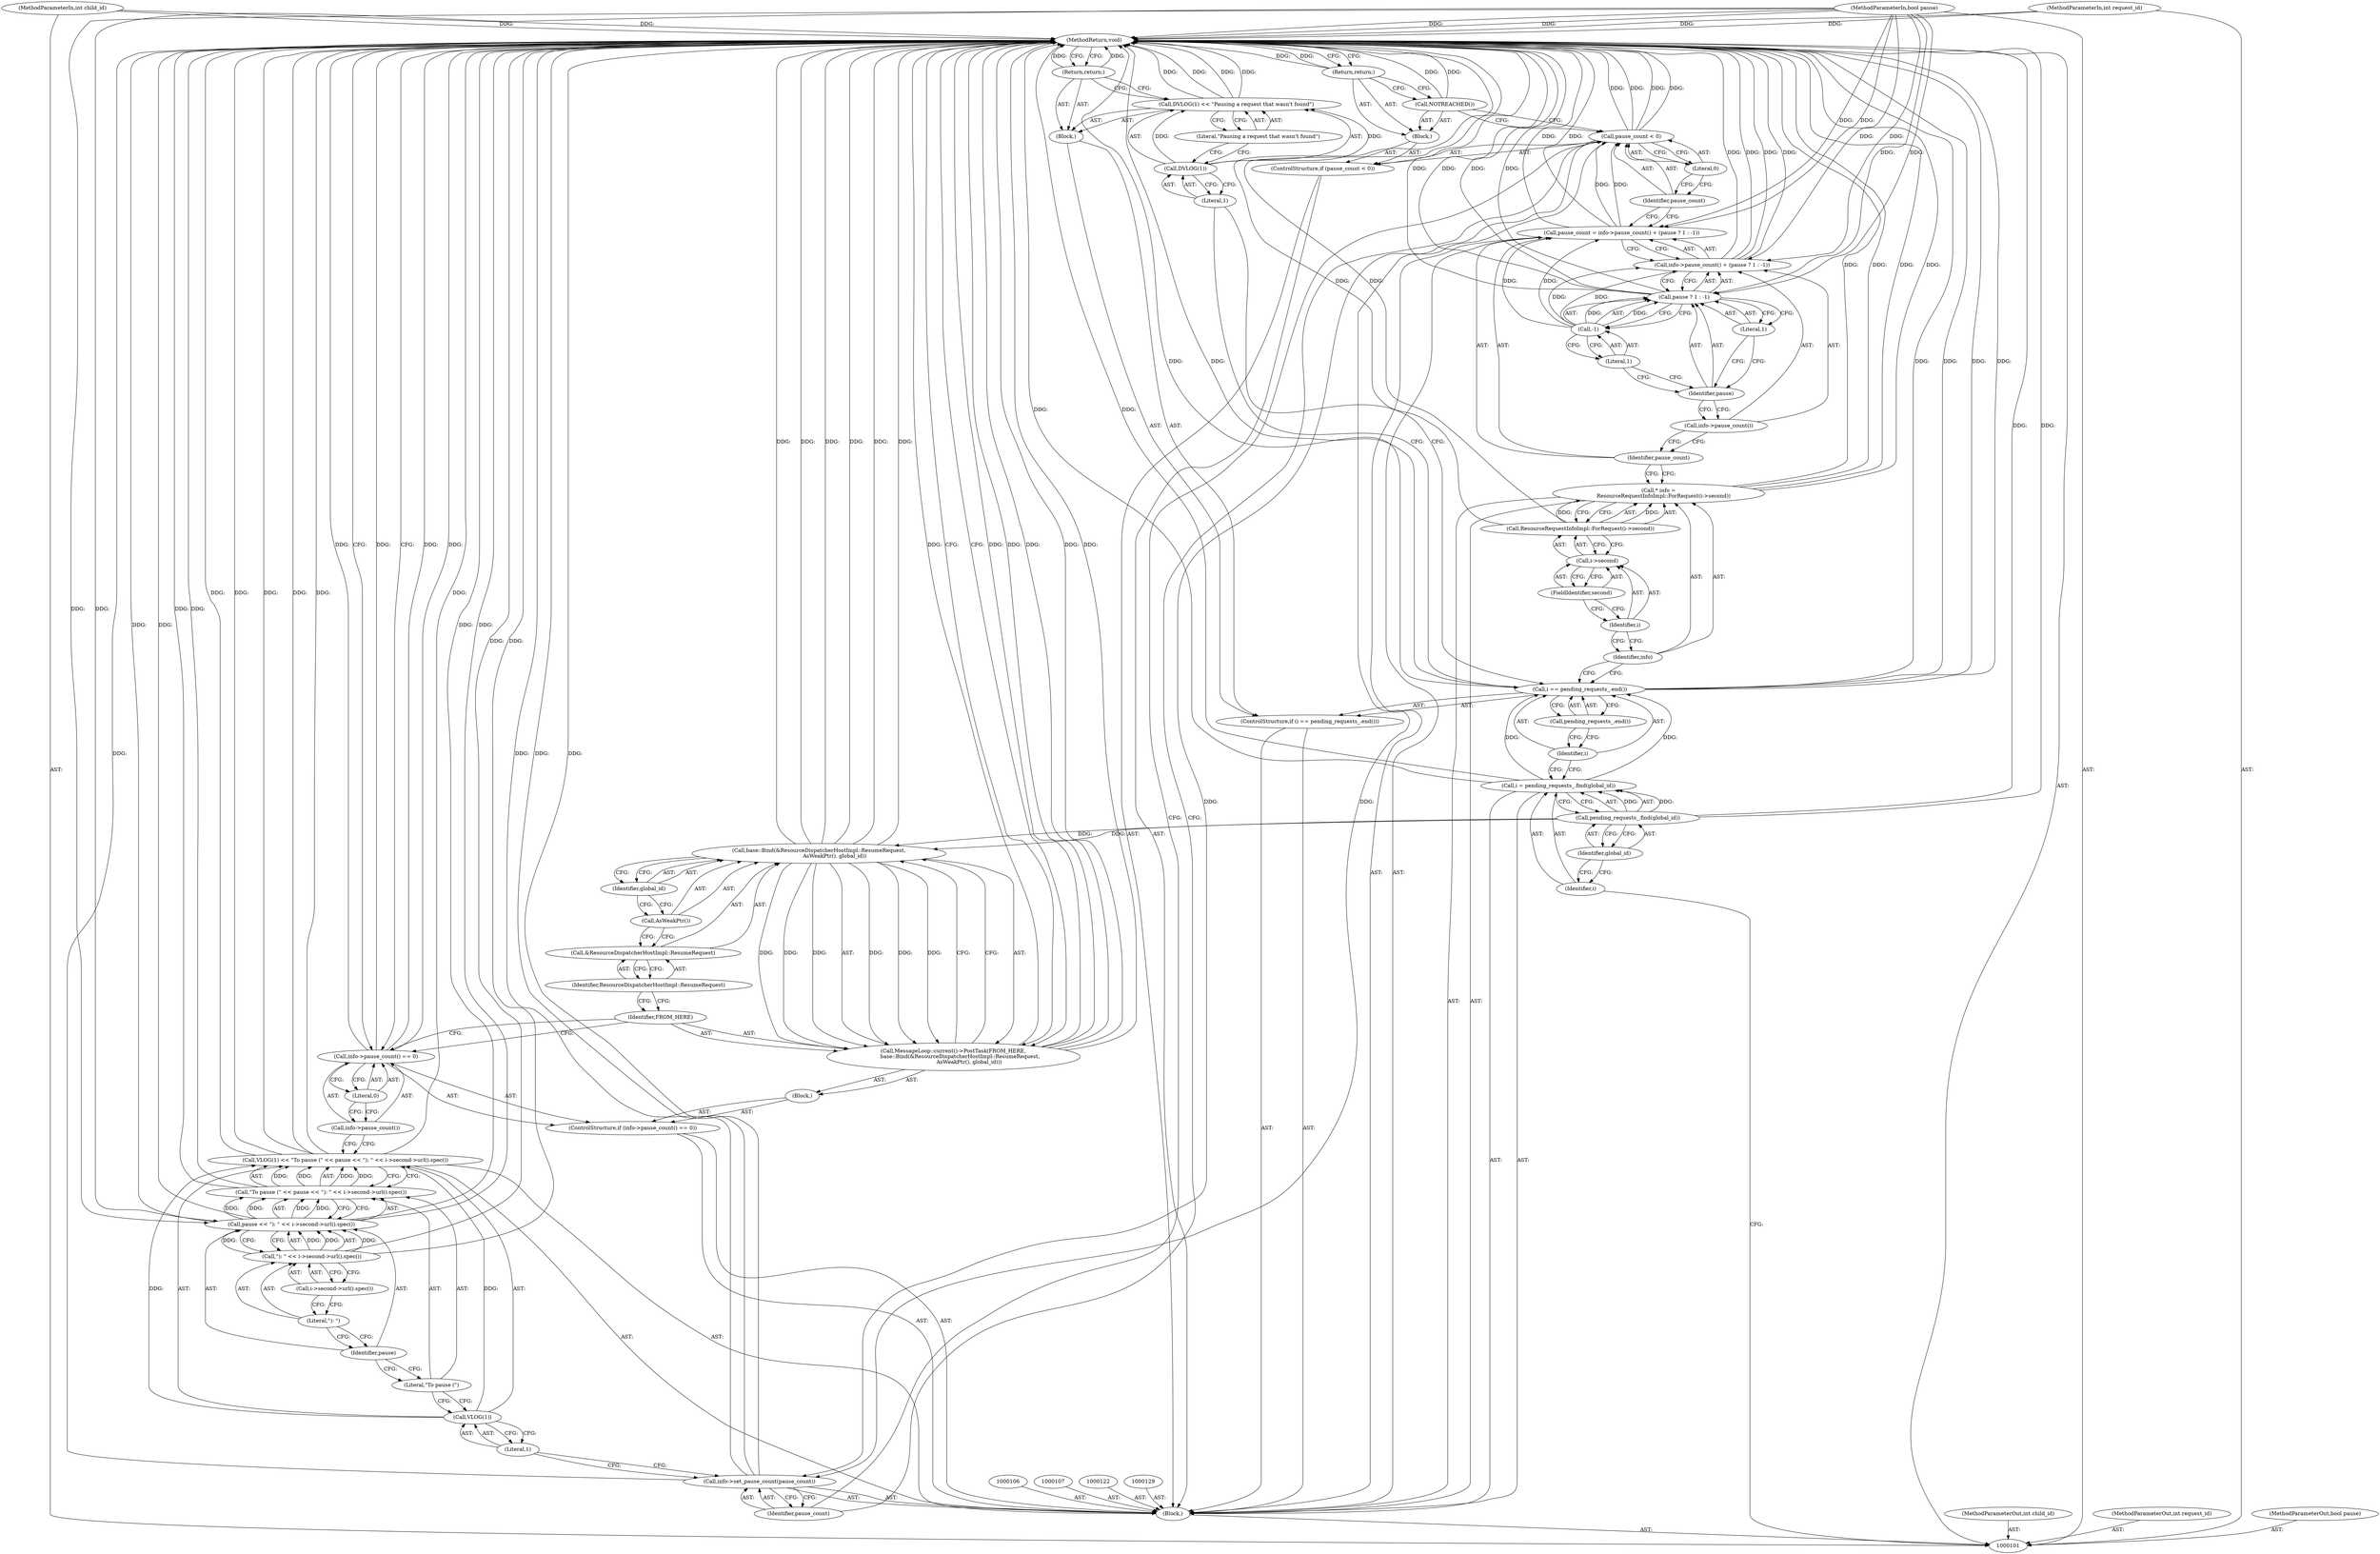 digraph "0_Chrome_5385c44d9634d00b1cec2abf0fe7290d4205c7b0_1" {
"1000170" [label="(MethodReturn,void)"];
"1000102" [label="(MethodParameterIn,int child_id)"];
"1000270" [label="(MethodParameterOut,int child_id)"];
"1000123" [label="(Call,* info =\n      ResourceRequestInfoImpl::ForRequest(i->second))"];
"1000124" [label="(Identifier,info)"];
"1000126" [label="(Call,i->second)"];
"1000127" [label="(Identifier,i)"];
"1000128" [label="(FieldIdentifier,second)"];
"1000125" [label="(Call,ResourceRequestInfoImpl::ForRequest(i->second))"];
"1000132" [label="(Call,info->pause_count() + (pause ? 1 : -1))"];
"1000133" [label="(Call,info->pause_count())"];
"1000134" [label="(Call,pause ? 1 : -1)"];
"1000135" [label="(Identifier,pause)"];
"1000136" [label="(Literal,1)"];
"1000137" [label="(Call,-1)"];
"1000138" [label="(Literal,1)"];
"1000130" [label="(Call,pause_count = info->pause_count() + (pause ? 1 : -1))"];
"1000131" [label="(Identifier,pause_count)"];
"1000139" [label="(ControlStructure,if (pause_count < 0))"];
"1000142" [label="(Literal,0)"];
"1000143" [label="(Block,)"];
"1000140" [label="(Call,pause_count < 0)"];
"1000141" [label="(Identifier,pause_count)"];
"1000144" [label="(Call,NOTREACHED())"];
"1000145" [label="(Return,return;)"];
"1000146" [label="(Call,info->set_pause_count(pause_count))"];
"1000147" [label="(Identifier,pause_count)"];
"1000103" [label="(MethodParameterIn,int request_id)"];
"1000271" [label="(MethodParameterOut,int request_id)"];
"1000151" [label="(Call,\"To pause (\" << pause << \"): \" << i->second->url().spec())"];
"1000152" [label="(Literal,\"To pause (\")"];
"1000148" [label="(Call,VLOG(1) << \"To pause (\" << pause << \"): \" << i->second->url().spec())"];
"1000149" [label="(Call,VLOG(1))"];
"1000153" [label="(Call,pause << \"): \" << i->second->url().spec())"];
"1000154" [label="(Identifier,pause)"];
"1000155" [label="(Call,\"): \" << i->second->url().spec())"];
"1000156" [label="(Literal,\"): \")"];
"1000157" [label="(Call,i->second->url().spec())"];
"1000150" [label="(Literal,1)"];
"1000158" [label="(ControlStructure,if (info->pause_count() == 0))"];
"1000161" [label="(Literal,0)"];
"1000162" [label="(Block,)"];
"1000159" [label="(Call,info->pause_count() == 0)"];
"1000160" [label="(Call,info->pause_count())"];
"1000164" [label="(Identifier,FROM_HERE)"];
"1000163" [label="(Call,MessageLoop::current()->PostTask(FROM_HERE,\n        base::Bind(&ResourceDispatcherHostImpl::ResumeRequest,\n                   AsWeakPtr(), global_id)))"];
"1000166" [label="(Call,&ResourceDispatcherHostImpl::ResumeRequest)"];
"1000167" [label="(Identifier,ResourceDispatcherHostImpl::ResumeRequest)"];
"1000165" [label="(Call,base::Bind(&ResourceDispatcherHostImpl::ResumeRequest,\n                   AsWeakPtr(), global_id))"];
"1000168" [label="(Call,AsWeakPtr())"];
"1000169" [label="(Identifier,global_id)"];
"1000104" [label="(MethodParameterIn,bool pause)"];
"1000272" [label="(MethodParameterOut,bool pause)"];
"1000105" [label="(Block,)"];
"1000108" [label="(Call,i = pending_requests_.find(global_id))"];
"1000109" [label="(Identifier,i)"];
"1000110" [label="(Call,pending_requests_.find(global_id))"];
"1000111" [label="(Identifier,global_id)"];
"1000115" [label="(Call,pending_requests_.end())"];
"1000112" [label="(ControlStructure,if (i == pending_requests_.end()))"];
"1000116" [label="(Block,)"];
"1000113" [label="(Call,i == pending_requests_.end())"];
"1000114" [label="(Identifier,i)"];
"1000119" [label="(Literal,1)"];
"1000120" [label="(Literal,\"Pausing a request that wasn't found\")"];
"1000117" [label="(Call,DVLOG(1) << \"Pausing a request that wasn't found\")"];
"1000118" [label="(Call,DVLOG(1))"];
"1000121" [label="(Return,return;)"];
"1000170" -> "1000101"  [label="AST: "];
"1000170" -> "1000121"  [label="CFG: "];
"1000170" -> "1000145"  [label="CFG: "];
"1000170" -> "1000163"  [label="CFG: "];
"1000170" -> "1000159"  [label="CFG: "];
"1000145" -> "1000170"  [label="DDG: "];
"1000121" -> "1000170"  [label="DDG: "];
"1000123" -> "1000170"  [label="DDG: "];
"1000123" -> "1000170"  [label="DDG: "];
"1000148" -> "1000170"  [label="DDG: "];
"1000148" -> "1000170"  [label="DDG: "];
"1000148" -> "1000170"  [label="DDG: "];
"1000165" -> "1000170"  [label="DDG: "];
"1000165" -> "1000170"  [label="DDG: "];
"1000165" -> "1000170"  [label="DDG: "];
"1000155" -> "1000170"  [label="DDG: "];
"1000104" -> "1000170"  [label="DDG: "];
"1000113" -> "1000170"  [label="DDG: "];
"1000113" -> "1000170"  [label="DDG: "];
"1000113" -> "1000170"  [label="DDG: "];
"1000151" -> "1000170"  [label="DDG: "];
"1000117" -> "1000170"  [label="DDG: "];
"1000117" -> "1000170"  [label="DDG: "];
"1000153" -> "1000170"  [label="DDG: "];
"1000153" -> "1000170"  [label="DDG: "];
"1000134" -> "1000170"  [label="DDG: "];
"1000134" -> "1000170"  [label="DDG: "];
"1000159" -> "1000170"  [label="DDG: "];
"1000159" -> "1000170"  [label="DDG: "];
"1000163" -> "1000170"  [label="DDG: "];
"1000163" -> "1000170"  [label="DDG: "];
"1000163" -> "1000170"  [label="DDG: "];
"1000125" -> "1000170"  [label="DDG: "];
"1000130" -> "1000170"  [label="DDG: "];
"1000140" -> "1000170"  [label="DDG: "];
"1000140" -> "1000170"  [label="DDG: "];
"1000103" -> "1000170"  [label="DDG: "];
"1000144" -> "1000170"  [label="DDG: "];
"1000132" -> "1000170"  [label="DDG: "];
"1000132" -> "1000170"  [label="DDG: "];
"1000102" -> "1000170"  [label="DDG: "];
"1000108" -> "1000170"  [label="DDG: "];
"1000146" -> "1000170"  [label="DDG: "];
"1000146" -> "1000170"  [label="DDG: "];
"1000110" -> "1000170"  [label="DDG: "];
"1000102" -> "1000101"  [label="AST: "];
"1000102" -> "1000170"  [label="DDG: "];
"1000270" -> "1000101"  [label="AST: "];
"1000123" -> "1000105"  [label="AST: "];
"1000123" -> "1000125"  [label="CFG: "];
"1000124" -> "1000123"  [label="AST: "];
"1000125" -> "1000123"  [label="AST: "];
"1000131" -> "1000123"  [label="CFG: "];
"1000123" -> "1000170"  [label="DDG: "];
"1000123" -> "1000170"  [label="DDG: "];
"1000125" -> "1000123"  [label="DDG: "];
"1000124" -> "1000123"  [label="AST: "];
"1000124" -> "1000113"  [label="CFG: "];
"1000127" -> "1000124"  [label="CFG: "];
"1000126" -> "1000125"  [label="AST: "];
"1000126" -> "1000128"  [label="CFG: "];
"1000127" -> "1000126"  [label="AST: "];
"1000128" -> "1000126"  [label="AST: "];
"1000125" -> "1000126"  [label="CFG: "];
"1000127" -> "1000126"  [label="AST: "];
"1000127" -> "1000124"  [label="CFG: "];
"1000128" -> "1000127"  [label="CFG: "];
"1000128" -> "1000126"  [label="AST: "];
"1000128" -> "1000127"  [label="CFG: "];
"1000126" -> "1000128"  [label="CFG: "];
"1000125" -> "1000123"  [label="AST: "];
"1000125" -> "1000126"  [label="CFG: "];
"1000126" -> "1000125"  [label="AST: "];
"1000123" -> "1000125"  [label="CFG: "];
"1000125" -> "1000170"  [label="DDG: "];
"1000125" -> "1000123"  [label="DDG: "];
"1000132" -> "1000130"  [label="AST: "];
"1000132" -> "1000134"  [label="CFG: "];
"1000133" -> "1000132"  [label="AST: "];
"1000134" -> "1000132"  [label="AST: "];
"1000130" -> "1000132"  [label="CFG: "];
"1000132" -> "1000170"  [label="DDG: "];
"1000132" -> "1000170"  [label="DDG: "];
"1000104" -> "1000132"  [label="DDG: "];
"1000137" -> "1000132"  [label="DDG: "];
"1000133" -> "1000132"  [label="AST: "];
"1000133" -> "1000131"  [label="CFG: "];
"1000135" -> "1000133"  [label="CFG: "];
"1000134" -> "1000132"  [label="AST: "];
"1000134" -> "1000136"  [label="CFG: "];
"1000134" -> "1000137"  [label="CFG: "];
"1000135" -> "1000134"  [label="AST: "];
"1000136" -> "1000134"  [label="AST: "];
"1000137" -> "1000134"  [label="AST: "];
"1000132" -> "1000134"  [label="CFG: "];
"1000134" -> "1000170"  [label="DDG: "];
"1000134" -> "1000170"  [label="DDG: "];
"1000104" -> "1000134"  [label="DDG: "];
"1000137" -> "1000134"  [label="DDG: "];
"1000135" -> "1000134"  [label="AST: "];
"1000135" -> "1000133"  [label="CFG: "];
"1000136" -> "1000135"  [label="CFG: "];
"1000138" -> "1000135"  [label="CFG: "];
"1000136" -> "1000134"  [label="AST: "];
"1000136" -> "1000135"  [label="CFG: "];
"1000134" -> "1000136"  [label="CFG: "];
"1000137" -> "1000134"  [label="AST: "];
"1000137" -> "1000138"  [label="CFG: "];
"1000138" -> "1000137"  [label="AST: "];
"1000134" -> "1000137"  [label="CFG: "];
"1000137" -> "1000130"  [label="DDG: "];
"1000137" -> "1000132"  [label="DDG: "];
"1000137" -> "1000134"  [label="DDG: "];
"1000138" -> "1000137"  [label="AST: "];
"1000138" -> "1000135"  [label="CFG: "];
"1000137" -> "1000138"  [label="CFG: "];
"1000130" -> "1000105"  [label="AST: "];
"1000130" -> "1000132"  [label="CFG: "];
"1000131" -> "1000130"  [label="AST: "];
"1000132" -> "1000130"  [label="AST: "];
"1000141" -> "1000130"  [label="CFG: "];
"1000130" -> "1000170"  [label="DDG: "];
"1000104" -> "1000130"  [label="DDG: "];
"1000137" -> "1000130"  [label="DDG: "];
"1000130" -> "1000140"  [label="DDG: "];
"1000131" -> "1000130"  [label="AST: "];
"1000131" -> "1000123"  [label="CFG: "];
"1000133" -> "1000131"  [label="CFG: "];
"1000139" -> "1000105"  [label="AST: "];
"1000140" -> "1000139"  [label="AST: "];
"1000143" -> "1000139"  [label="AST: "];
"1000142" -> "1000140"  [label="AST: "];
"1000142" -> "1000141"  [label="CFG: "];
"1000140" -> "1000142"  [label="CFG: "];
"1000143" -> "1000139"  [label="AST: "];
"1000144" -> "1000143"  [label="AST: "];
"1000145" -> "1000143"  [label="AST: "];
"1000140" -> "1000139"  [label="AST: "];
"1000140" -> "1000142"  [label="CFG: "];
"1000141" -> "1000140"  [label="AST: "];
"1000142" -> "1000140"  [label="AST: "];
"1000144" -> "1000140"  [label="CFG: "];
"1000147" -> "1000140"  [label="CFG: "];
"1000140" -> "1000170"  [label="DDG: "];
"1000140" -> "1000170"  [label="DDG: "];
"1000130" -> "1000140"  [label="DDG: "];
"1000140" -> "1000146"  [label="DDG: "];
"1000141" -> "1000140"  [label="AST: "];
"1000141" -> "1000130"  [label="CFG: "];
"1000142" -> "1000141"  [label="CFG: "];
"1000144" -> "1000143"  [label="AST: "];
"1000144" -> "1000140"  [label="CFG: "];
"1000145" -> "1000144"  [label="CFG: "];
"1000144" -> "1000170"  [label="DDG: "];
"1000145" -> "1000143"  [label="AST: "];
"1000145" -> "1000144"  [label="CFG: "];
"1000170" -> "1000145"  [label="CFG: "];
"1000145" -> "1000170"  [label="DDG: "];
"1000146" -> "1000105"  [label="AST: "];
"1000146" -> "1000147"  [label="CFG: "];
"1000147" -> "1000146"  [label="AST: "];
"1000150" -> "1000146"  [label="CFG: "];
"1000146" -> "1000170"  [label="DDG: "];
"1000146" -> "1000170"  [label="DDG: "];
"1000140" -> "1000146"  [label="DDG: "];
"1000147" -> "1000146"  [label="AST: "];
"1000147" -> "1000140"  [label="CFG: "];
"1000146" -> "1000147"  [label="CFG: "];
"1000103" -> "1000101"  [label="AST: "];
"1000103" -> "1000170"  [label="DDG: "];
"1000271" -> "1000101"  [label="AST: "];
"1000151" -> "1000148"  [label="AST: "];
"1000151" -> "1000153"  [label="CFG: "];
"1000152" -> "1000151"  [label="AST: "];
"1000153" -> "1000151"  [label="AST: "];
"1000148" -> "1000151"  [label="CFG: "];
"1000151" -> "1000170"  [label="DDG: "];
"1000151" -> "1000148"  [label="DDG: "];
"1000151" -> "1000148"  [label="DDG: "];
"1000153" -> "1000151"  [label="DDG: "];
"1000153" -> "1000151"  [label="DDG: "];
"1000152" -> "1000151"  [label="AST: "];
"1000152" -> "1000149"  [label="CFG: "];
"1000154" -> "1000152"  [label="CFG: "];
"1000148" -> "1000105"  [label="AST: "];
"1000148" -> "1000151"  [label="CFG: "];
"1000149" -> "1000148"  [label="AST: "];
"1000151" -> "1000148"  [label="AST: "];
"1000160" -> "1000148"  [label="CFG: "];
"1000148" -> "1000170"  [label="DDG: "];
"1000148" -> "1000170"  [label="DDG: "];
"1000148" -> "1000170"  [label="DDG: "];
"1000149" -> "1000148"  [label="DDG: "];
"1000151" -> "1000148"  [label="DDG: "];
"1000151" -> "1000148"  [label="DDG: "];
"1000149" -> "1000148"  [label="AST: "];
"1000149" -> "1000150"  [label="CFG: "];
"1000150" -> "1000149"  [label="AST: "];
"1000152" -> "1000149"  [label="CFG: "];
"1000149" -> "1000148"  [label="DDG: "];
"1000153" -> "1000151"  [label="AST: "];
"1000153" -> "1000155"  [label="CFG: "];
"1000154" -> "1000153"  [label="AST: "];
"1000155" -> "1000153"  [label="AST: "];
"1000151" -> "1000153"  [label="CFG: "];
"1000153" -> "1000170"  [label="DDG: "];
"1000153" -> "1000170"  [label="DDG: "];
"1000153" -> "1000151"  [label="DDG: "];
"1000153" -> "1000151"  [label="DDG: "];
"1000104" -> "1000153"  [label="DDG: "];
"1000155" -> "1000153"  [label="DDG: "];
"1000155" -> "1000153"  [label="DDG: "];
"1000154" -> "1000153"  [label="AST: "];
"1000154" -> "1000152"  [label="CFG: "];
"1000156" -> "1000154"  [label="CFG: "];
"1000155" -> "1000153"  [label="AST: "];
"1000155" -> "1000157"  [label="CFG: "];
"1000156" -> "1000155"  [label="AST: "];
"1000157" -> "1000155"  [label="AST: "];
"1000153" -> "1000155"  [label="CFG: "];
"1000155" -> "1000170"  [label="DDG: "];
"1000155" -> "1000153"  [label="DDG: "];
"1000155" -> "1000153"  [label="DDG: "];
"1000156" -> "1000155"  [label="AST: "];
"1000156" -> "1000154"  [label="CFG: "];
"1000157" -> "1000156"  [label="CFG: "];
"1000157" -> "1000155"  [label="AST: "];
"1000157" -> "1000156"  [label="CFG: "];
"1000155" -> "1000157"  [label="CFG: "];
"1000150" -> "1000149"  [label="AST: "];
"1000150" -> "1000146"  [label="CFG: "];
"1000149" -> "1000150"  [label="CFG: "];
"1000158" -> "1000105"  [label="AST: "];
"1000159" -> "1000158"  [label="AST: "];
"1000162" -> "1000158"  [label="AST: "];
"1000161" -> "1000159"  [label="AST: "];
"1000161" -> "1000160"  [label="CFG: "];
"1000159" -> "1000161"  [label="CFG: "];
"1000162" -> "1000158"  [label="AST: "];
"1000163" -> "1000162"  [label="AST: "];
"1000159" -> "1000158"  [label="AST: "];
"1000159" -> "1000161"  [label="CFG: "];
"1000160" -> "1000159"  [label="AST: "];
"1000161" -> "1000159"  [label="AST: "];
"1000164" -> "1000159"  [label="CFG: "];
"1000170" -> "1000159"  [label="CFG: "];
"1000159" -> "1000170"  [label="DDG: "];
"1000159" -> "1000170"  [label="DDG: "];
"1000160" -> "1000159"  [label="AST: "];
"1000160" -> "1000148"  [label="CFG: "];
"1000161" -> "1000160"  [label="CFG: "];
"1000164" -> "1000163"  [label="AST: "];
"1000164" -> "1000159"  [label="CFG: "];
"1000167" -> "1000164"  [label="CFG: "];
"1000163" -> "1000162"  [label="AST: "];
"1000163" -> "1000165"  [label="CFG: "];
"1000164" -> "1000163"  [label="AST: "];
"1000165" -> "1000163"  [label="AST: "];
"1000170" -> "1000163"  [label="CFG: "];
"1000163" -> "1000170"  [label="DDG: "];
"1000163" -> "1000170"  [label="DDG: "];
"1000163" -> "1000170"  [label="DDG: "];
"1000165" -> "1000163"  [label="DDG: "];
"1000165" -> "1000163"  [label="DDG: "];
"1000165" -> "1000163"  [label="DDG: "];
"1000166" -> "1000165"  [label="AST: "];
"1000166" -> "1000167"  [label="CFG: "];
"1000167" -> "1000166"  [label="AST: "];
"1000168" -> "1000166"  [label="CFG: "];
"1000167" -> "1000166"  [label="AST: "];
"1000167" -> "1000164"  [label="CFG: "];
"1000166" -> "1000167"  [label="CFG: "];
"1000165" -> "1000163"  [label="AST: "];
"1000165" -> "1000169"  [label="CFG: "];
"1000166" -> "1000165"  [label="AST: "];
"1000168" -> "1000165"  [label="AST: "];
"1000169" -> "1000165"  [label="AST: "];
"1000163" -> "1000165"  [label="CFG: "];
"1000165" -> "1000170"  [label="DDG: "];
"1000165" -> "1000170"  [label="DDG: "];
"1000165" -> "1000170"  [label="DDG: "];
"1000165" -> "1000163"  [label="DDG: "];
"1000165" -> "1000163"  [label="DDG: "];
"1000165" -> "1000163"  [label="DDG: "];
"1000110" -> "1000165"  [label="DDG: "];
"1000168" -> "1000165"  [label="AST: "];
"1000168" -> "1000166"  [label="CFG: "];
"1000169" -> "1000168"  [label="CFG: "];
"1000169" -> "1000165"  [label="AST: "];
"1000169" -> "1000168"  [label="CFG: "];
"1000165" -> "1000169"  [label="CFG: "];
"1000104" -> "1000101"  [label="AST: "];
"1000104" -> "1000170"  [label="DDG: "];
"1000104" -> "1000130"  [label="DDG: "];
"1000104" -> "1000132"  [label="DDG: "];
"1000104" -> "1000134"  [label="DDG: "];
"1000104" -> "1000153"  [label="DDG: "];
"1000272" -> "1000101"  [label="AST: "];
"1000105" -> "1000101"  [label="AST: "];
"1000106" -> "1000105"  [label="AST: "];
"1000107" -> "1000105"  [label="AST: "];
"1000108" -> "1000105"  [label="AST: "];
"1000112" -> "1000105"  [label="AST: "];
"1000122" -> "1000105"  [label="AST: "];
"1000123" -> "1000105"  [label="AST: "];
"1000129" -> "1000105"  [label="AST: "];
"1000130" -> "1000105"  [label="AST: "];
"1000139" -> "1000105"  [label="AST: "];
"1000146" -> "1000105"  [label="AST: "];
"1000148" -> "1000105"  [label="AST: "];
"1000158" -> "1000105"  [label="AST: "];
"1000108" -> "1000105"  [label="AST: "];
"1000108" -> "1000110"  [label="CFG: "];
"1000109" -> "1000108"  [label="AST: "];
"1000110" -> "1000108"  [label="AST: "];
"1000114" -> "1000108"  [label="CFG: "];
"1000108" -> "1000170"  [label="DDG: "];
"1000110" -> "1000108"  [label="DDG: "];
"1000108" -> "1000113"  [label="DDG: "];
"1000109" -> "1000108"  [label="AST: "];
"1000109" -> "1000101"  [label="CFG: "];
"1000111" -> "1000109"  [label="CFG: "];
"1000110" -> "1000108"  [label="AST: "];
"1000110" -> "1000111"  [label="CFG: "];
"1000111" -> "1000110"  [label="AST: "];
"1000108" -> "1000110"  [label="CFG: "];
"1000110" -> "1000170"  [label="DDG: "];
"1000110" -> "1000108"  [label="DDG: "];
"1000110" -> "1000165"  [label="DDG: "];
"1000111" -> "1000110"  [label="AST: "];
"1000111" -> "1000109"  [label="CFG: "];
"1000110" -> "1000111"  [label="CFG: "];
"1000115" -> "1000113"  [label="AST: "];
"1000115" -> "1000114"  [label="CFG: "];
"1000113" -> "1000115"  [label="CFG: "];
"1000112" -> "1000105"  [label="AST: "];
"1000113" -> "1000112"  [label="AST: "];
"1000116" -> "1000112"  [label="AST: "];
"1000116" -> "1000112"  [label="AST: "];
"1000117" -> "1000116"  [label="AST: "];
"1000121" -> "1000116"  [label="AST: "];
"1000113" -> "1000112"  [label="AST: "];
"1000113" -> "1000115"  [label="CFG: "];
"1000114" -> "1000113"  [label="AST: "];
"1000115" -> "1000113"  [label="AST: "];
"1000119" -> "1000113"  [label="CFG: "];
"1000124" -> "1000113"  [label="CFG: "];
"1000113" -> "1000170"  [label="DDG: "];
"1000113" -> "1000170"  [label="DDG: "];
"1000113" -> "1000170"  [label="DDG: "];
"1000108" -> "1000113"  [label="DDG: "];
"1000114" -> "1000113"  [label="AST: "];
"1000114" -> "1000108"  [label="CFG: "];
"1000115" -> "1000114"  [label="CFG: "];
"1000119" -> "1000118"  [label="AST: "];
"1000119" -> "1000113"  [label="CFG: "];
"1000118" -> "1000119"  [label="CFG: "];
"1000120" -> "1000117"  [label="AST: "];
"1000120" -> "1000118"  [label="CFG: "];
"1000117" -> "1000120"  [label="CFG: "];
"1000117" -> "1000116"  [label="AST: "];
"1000117" -> "1000120"  [label="CFG: "];
"1000118" -> "1000117"  [label="AST: "];
"1000120" -> "1000117"  [label="AST: "];
"1000121" -> "1000117"  [label="CFG: "];
"1000117" -> "1000170"  [label="DDG: "];
"1000117" -> "1000170"  [label="DDG: "];
"1000118" -> "1000117"  [label="DDG: "];
"1000118" -> "1000117"  [label="AST: "];
"1000118" -> "1000119"  [label="CFG: "];
"1000119" -> "1000118"  [label="AST: "];
"1000120" -> "1000118"  [label="CFG: "];
"1000118" -> "1000117"  [label="DDG: "];
"1000121" -> "1000116"  [label="AST: "];
"1000121" -> "1000117"  [label="CFG: "];
"1000170" -> "1000121"  [label="CFG: "];
"1000121" -> "1000170"  [label="DDG: "];
}
